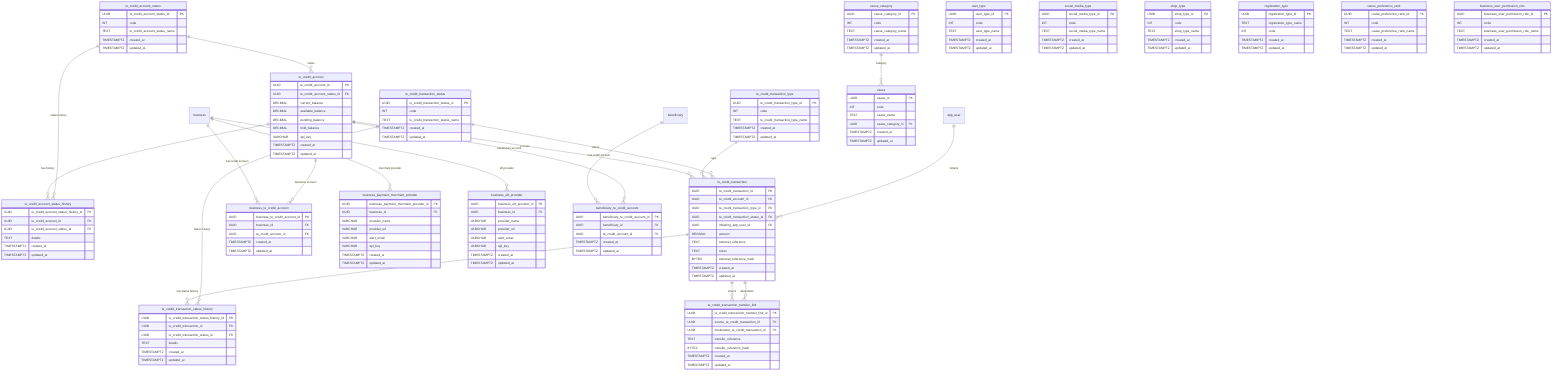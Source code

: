 erDiagram
    %% WALLET SCHEMA
    te_credit_account_status ||--o{ te_credit_account : "status"
    te_credit_account ||--o{ te_credit_account_status_history : "has history"
    te_credit_account_status ||--o{ te_credit_account_status_history : "status history"
    te_credit_account ||--o{ te_credit_transaction : "account"
    te_credit_transaction_type ||--o{ te_credit_transaction : "type"
    te_credit_transaction_status ||--o{ te_credit_transaction : "status"
    app_user ||--o{ te_credit_transaction : "initiator"
    te_credit_transaction ||--o{ te_credit_transaction_status_history : "has status history"
    te_credit_transaction_status ||--o{ te_credit_transaction_status_history : "status history"
    te_credit_transaction ||--o{ te_credit_transaction_transfer_link : "source"
    te_credit_transaction ||--o{ te_credit_transaction_transfer_link : "destination"
    business ||--o{ business_te_credit_account : "has credit account"
    te_credit_account ||--o{ business_te_credit_account : "business account"
    business ||--o{ business_payment_merchant_provider : "merchant provider"
    business ||--o{ business_eft_provider : "eft provider"
    beneficiary ||--o{ beneficiary_te_credit_account : "has credit account"
    te_credit_account ||--o{ beneficiary_te_credit_account : "beneficiary account"

    %% PUBLIC SCHEMA
    cause_category ||--o{ cause : "category"
    
    te_credit_account_status {
        UUID te_credit_account_status_id PK
        INT code
        TEXT te_credit_account_status_name
        TIMESTAMPTZ created_at
        TIMESTAMPTZ updated_at
    }
    te_credit_account {
        UUID te_credit_account_id PK
        UUID te_credit_account_status_id FK
        DECIMAL current_balance
        DECIMAL available_balance
        DECIMAL pending_balance
        DECIMAL hold_balance
        VARCHAR api_key
        TIMESTAMPTZ created_at
        TIMESTAMPTZ updated_at
    }
    te_credit_account_status_history {
        UUID te_credit_account_status_history_id PK
        UUID te_credit_account_id FK
        UUID te_credit_account_status_id FK
        TEXT details
        TIMESTAMPTZ created_at
        TIMESTAMPTZ updated_at
    }
    te_credit_transaction_type {
        UUID te_credit_transaction_type_id PK
        INT code
        TEXT te_credit_transaction_type_name
        TIMESTAMPTZ created_at
        TIMESTAMPTZ updated_at
    }
    te_credit_transaction_status {
        UUID te_credit_transaction_status_id PK
        INT code
        TEXT te_credit_transaction_status_name
        TIMESTAMPTZ created_at
        TIMESTAMPTZ updated_at
    }
    te_credit_transaction {
        UUID te_credit_transaction_id PK
        UUID te_credit_account_id FK
        UUID te_credit_transaction_type_id FK
        UUID te_credit_transaction_status_id FK
        UUID initiating_app_user_id FK
        DECIMAL amount
        TEXT external_reference
        TEXT notes
        BYTEA external_reference_hash
        TIMESTAMPTZ created_at
        TIMESTAMPTZ updated_at
    }
    te_credit_transaction_status_history {
        UUID te_credit_transaction_status_history_id PK
        UUID te_credit_transaction_id FK
        UUID te_credit_transaction_status_id FK
        TEXT details
        TIMESTAMPTZ created_at
        TIMESTAMPTZ updated_at
    }
    te_credit_transaction_transfer_link {
        UUID te_credit_transaction_transfer_link_id PK
        UUID source_te_credit_transaction_id FK
        UUID destination_te_credit_transaction_id FK
        TEXT transfer_reference
        BYTEA transfer_reference_hash
        TIMESTAMPTZ created_at
        TIMESTAMPTZ updated_at
    }
    business_te_credit_account {
        UUID business_te_credit_account_id PK
        UUID business_id FK
        UUID te_credit_account_id FK
        TIMESTAMPTZ created_at
        TIMESTAMPTZ updated_at
    }
    business_payment_merchant_provider {
        UUID business_payment_merchant_provider_id PK
        UUID business_id FK
        VARCHAR provider_name
        VARCHAR provider_url
        VARCHAR alert_email
        VARCHAR api_key
        TIMESTAMPTZ created_at
        TIMESTAMPTZ updated_at
    }
    business_eft_provider {
        UUID business_eft_provider_id PK
        UUID business_id FK
        VARCHAR provider_name
        VARCHAR provider_url
        VARCHAR alert_email
        VARCHAR api_key
        TIMESTAMPTZ created_at
        TIMESTAMPTZ updated_at
    }
    beneficiary_te_credit_account {
        UUID beneficiary_te_credit_account_id PK
        UUID beneficiary_id FK
        UUID te_credit_account_id FK
        TIMESTAMPTZ created_at
        TIMESTAMPTZ updated_at
    }
    %% PUBLIC SCHEMA TABLES
    user_type {
        UUID user_type_id PK
        INT code
        TEXT user_type_name
        TIMESTAMPTZ created_at
        TIMESTAMPTZ updated_at
    }
    social_media_type {
        UUID social_media_type_id PK
        INT code
        TEXT social_media_type_name
        TIMESTAMPTZ created_at
        TIMESTAMPTZ updated_at
    }
    shop_type {
        UUID shop_type_id PK
        INT code
        TEXT shop_type_name
        TIMESTAMPTZ created_at
        TIMESTAMPTZ updated_at
    }
    registration_type {
        UUID registration_type_id PK
        TEXT registration_type_name
        INT code
        TIMESTAMPTZ created_at
        TIMESTAMPTZ updated_at
    }
    cause_preference_rank {
        UUID cause_preference_rank_id PK
        INT code
        TEXT cause_preference_rank_name
        TIMESTAMPTZ created_at
        TIMESTAMPTZ updated_at
    }
    cause_category {
        UUID cause_category_id PK
        INT code
        TEXT cause_category_name
        TIMESTAMPTZ created_at
        TIMESTAMPTZ updated_at
    }
    cause {
        UUID cause_id PK
        INT code
        TEXT cause_name
        UUID cause_category_id FK
        TIMESTAMPTZ created_at
        TIMESTAMPTZ updated_at
    }
    business_user_permission_role {
        UUID business_user_permission_role_id PK
        INT code
        TEXT business_user_permission_role_name
        TIMESTAMPTZ created_at
        TIMESTAMPTZ updated_at
    }